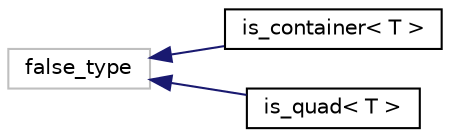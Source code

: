 digraph "Graphical Class Hierarchy"
{
 // LATEX_PDF_SIZE
  edge [fontname="Helvetica",fontsize="10",labelfontname="Helvetica",labelfontsize="10"];
  node [fontname="Helvetica",fontsize="10",shape=record];
  rankdir="LR";
  Node7 [label="false_type",height=0.2,width=0.4,color="grey75", fillcolor="white", style="filled",tooltip=" "];
  Node7 -> Node0 [dir="back",color="midnightblue",fontsize="10",style="solid",fontname="Helvetica"];
  Node0 [label="is_container\< T \>",height=0.2,width=0.4,color="black", fillcolor="white", style="filled",URL="$structis__container.html",tooltip=" "];
  Node7 -> Node9 [dir="back",color="midnightblue",fontsize="10",style="solid",fontname="Helvetica"];
  Node9 [label="is_quad\< T \>",height=0.2,width=0.4,color="black", fillcolor="white", style="filled",URL="$structis__quad.html",tooltip=" "];
}
